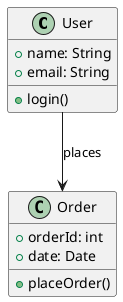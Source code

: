 @startuml
class User {
  +name: String
  +email: String
  +login()
}

class Order {
  +orderId: int
  +date: Date
  +placeOrder()
}

User --> Order : places
@enduml

